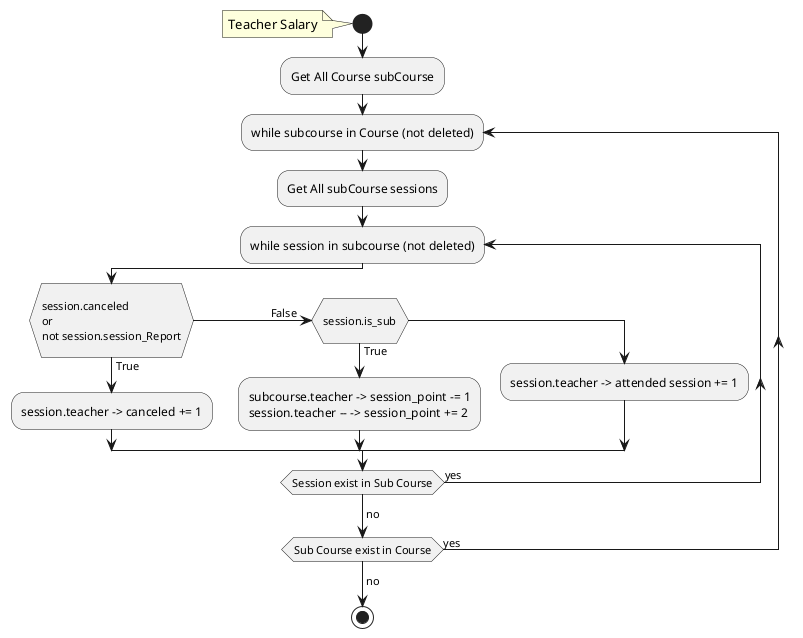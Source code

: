 @startuml

start
note
Teacher Salary
end note
:Get All Course subCourse;
repeat :while subcourse in Course (not deleted);
    :Get All subCourse sessions;
    repeat :while session in subcourse (not deleted);

if (
session.canceled
or
not session.session_Report
) then (True)
            :session.teacher -> canceled += 1;
        (False     )elseif (
session.is_sub
        ) then (True)
            :subcourse.teacher -> session_point -= 1
            session.teacher -- -> session_point += 2;
        else
            :session.teacher -> attended session += 1;
        endif
    repeat while (Session exist in Sub Course) is (yes)
    ->no;
repeat while (Sub Course exist in Course) is (yes)
->no;
stop

@enduml
